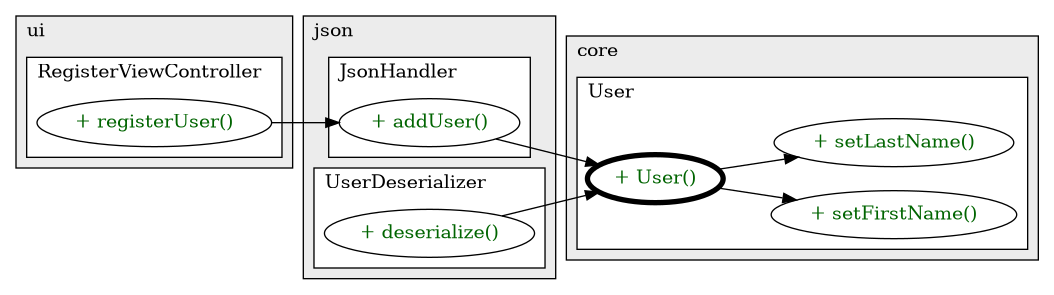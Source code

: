 @startuml

/' diagram meta data start
config=CallConfiguration;
{
  "rootMethod": "wishList.core.User#User(String,String,String,String)",
  "projectClassification": {
    "searchMode": "OpenProject", // OpenProject, AllProjects
    "includedProjects": "",
    "pathEndKeywords": "*.impl",
    "isClientPath": "",
    "isClientName": "",
    "isTestPath": "",
    "isTestName": "",
    "isMappingPath": "",
    "isMappingName": "",
    "isDataAccessPath": "",
    "isDataAccessName": "",
    "isDataStructurePath": "",
    "isDataStructureName": "",
    "isInterfaceStructuresPath": "",
    "isInterfaceStructuresName": "",
    "isEntryPointPath": "",
    "isEntryPointName": ""
  },
  "graphRestriction": {
    "classPackageExcludeFilter": "",
    "classPackageIncludeFilter": "",
    "classNameExcludeFilter": "",
    "classNameIncludeFilter": "",
    "methodNameExcludeFilter": "",
    "methodNameIncludeFilter": "",
    "removeByInheritance": "", // inheritance/annotation based filtering is done in a second step
    "removeByAnnotation": "",
    "removeByClassPackage": "", // cleanup the graph after inheritance/annotation based filtering is done
    "removeByClassName": "",
    "cutMappings": false,
    "cutEnum": true,
    "cutTests": true,
    "cutClient": true,
    "cutDataAccess": true,
    "cutInterfaceStructures": true,
    "cutDataStructures": true,
    "cutGetterAndSetter": true,
    "cutConstructors": true
  },
  "graphTraversal": {
    "forwardDepth": 3,
    "backwardDepth": 3,
    "classPackageExcludeFilter": "",
    "classPackageIncludeFilter": "",
    "classNameExcludeFilter": "",
    "classNameIncludeFilter": "",
    "methodNameExcludeFilter": "",
    "methodNameIncludeFilter": "",
    "hideMappings": false,
    "hideDataStructures": false,
    "hidePrivateMethods": true,
    "hideInterfaceCalls": true, // indirection: implementation -> interface (is hidden) -> implementation
    "onlyShowApplicationEntryPoints": false // root node is included
  },
  "details": {
    "aggregation": "GroupByClass", // ByClass, GroupByClass, None
    "showMethodParametersTypes": false,
    "showMethodParametersNames": false,
    "showMethodReturnType": false,
    "showPackageLevels": 2,
    "showCallOrder": false,
    "edgeMode": "MethodsOnly", // TypesOnly, MethodsOnly, TypesAndMethods, MethodsAndDirectTypeUsage
    "showDetailedClassStructure": false
  },
  "rootClass": "wishList.core.User"
}
diagram meta data end '/



digraph g {
    rankdir="LR"
    splines=polyline
    

'nodes 
subgraph cluster_3059615 { 
   	label=core
	labeljust=l
	fillcolor="#ececec"
	style=filled
   
   subgraph cluster_1660553199 { 
   	label=User
	labeljust=l
	fillcolor=white
	style=filled
   
   User1394157064XXXUser2012146208[
	label="+ User()"
	style=filled
	fillcolor=white
	tooltip="User

&#10;  Create user with firstname, lastname, email and password.&#10; &#10;  @param firstName firstname&#10;  @param lastName lastname&#10;  @param email email&#10;  @param password password&#10;  @throws IllegalArgumentException if first or lastname don't match with constraints&#10; "
	penwidth=4
	fontcolor=darkgreen
];

User1394157064XXXsetFirstName1808118735[
	label="+ setFirstName()"
	style=filled
	fillcolor=white
	tooltip="User

&#10;  Set firstname of user.&#10; &#10;  @param firstName name&#10;  @return user object&#10;  @throws IllegalArgumentException if name is not sufficient.&#10; "
	fontcolor=darkgreen
];

User1394157064XXXsetLastName1808118735[
	label="+ setLastName()"
	style=filled
	fillcolor=white
	tooltip="User

&#10;  Set lastname of user.&#10; &#10;  @param lastName name&#10;  @return User object&#10; "
	fontcolor=darkgreen
];
} 
} 

subgraph cluster_3271912 { 
   	label=json
	labeljust=l
	fillcolor="#ececec"
	style=filled
   
   subgraph cluster_1309376005 { 
   	label=JsonHandler
	labeljust=l
	fillcolor=white
	style=filled
   
   JsonHandler1394369361XXXaddUser2012146208[
	label="+ addUser()"
	style=filled
	fillcolor=white
	tooltip="JsonHandler

&#10;  Add user to users.wishList.json if it has a unique email&#10; &#10;  @param firstname firstname&#10;  @param lastname lastname&#10;  @param email email&#10;  @param password password&#10;  @return user created&#10;  @throws IllegalArgumentException if email is not unique&#10;  @throws Exception if not found file&#10; "
	fontcolor=darkgreen
];
} 

subgraph cluster_522399067 { 
   	label=UserDeserializer
	labeljust=l
	fillcolor=white
	style=filled
   
   UserDeserializer1394369361XXXdeserialize1802127749[
	label="+ deserialize()"
	style=filled
	fillcolor=white
	tooltip="UserDeserializer

&#10;  Deserialize user object from wishList.json.&#10; &#10;  @param jsonParser what parser we use&#10;  @param deserializationContext context&#10;  @return user object&#10;  @throws IOException file not found&#10; "
	fontcolor=darkgreen
];
} 
} 

subgraph cluster_3732 { 
   	label=ui
	labeljust=l
	fillcolor="#ececec"
	style=filled
   
   subgraph cluster_2033919893 { 
   	label=RegisterViewController
	labeljust=l
	fillcolor=white
	style=filled
   
   RegisterViewController1531507907XXXregisterUser1067311644[
	label="+ registerUser()"
	style=filled
	fillcolor=white
	tooltip="RegisterViewController

&#10;  Sign up user.&#10; &#10;  @param event gets state&#10; "
	fontcolor=darkgreen
];
} 
} 

'edges    
JsonHandler1394369361XXXaddUser2012146208 -> User1394157064XXXUser2012146208;
RegisterViewController1531507907XXXregisterUser1067311644 -> JsonHandler1394369361XXXaddUser2012146208;
User1394157064XXXUser2012146208 -> User1394157064XXXsetFirstName1808118735;
User1394157064XXXUser2012146208 -> User1394157064XXXsetLastName1808118735;
UserDeserializer1394369361XXXdeserialize1802127749 -> User1394157064XXXUser2012146208;
    
}
@enduml